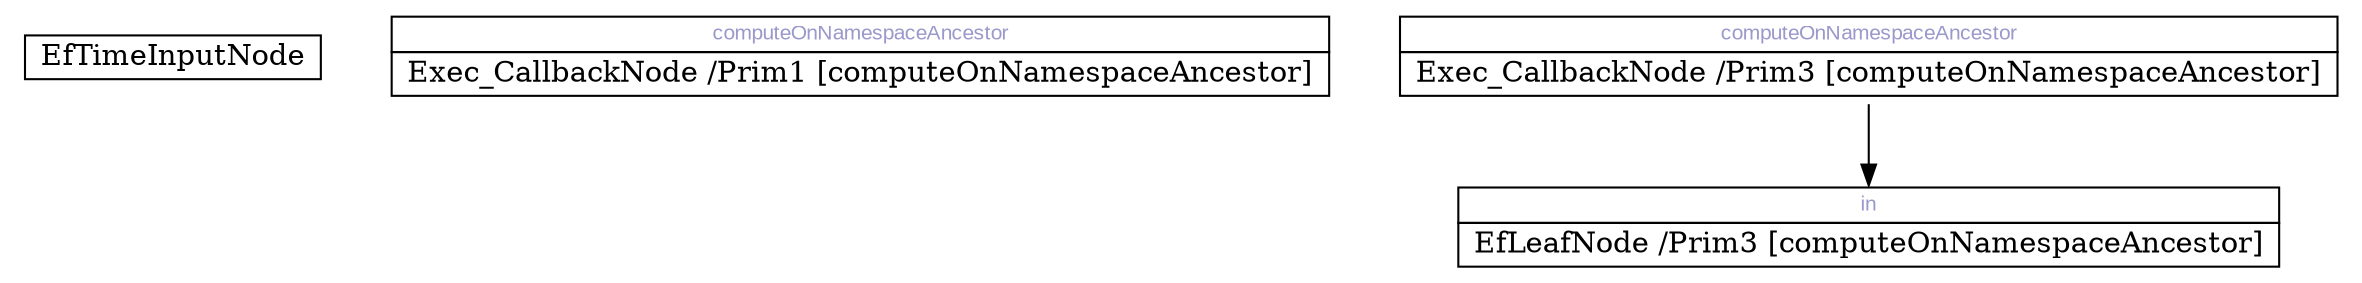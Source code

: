 digraph network {
	rankdir=TB;
	page="8.5, 11";

	node [shape=plaintext];
		"0x7fe735315840" [label=<
		<TABLE BORDER="0" CELLBORDER="1" CELLSPACING="0">
			<TR><TD COLSPAN="1"> EfTimeInputNode </TD></TR>
		</TABLE>>];
	node [shape=plaintext];
		"0x7fe72f9a60f0" [label=<
		<TABLE BORDER="0" CELLBORDER="1" CELLSPACING="0">
			<TR><TD PORT="0x7fe7352b0460" COLSPAN="1"><FONT POINT-SIZE="10" FACE="Arial" COLOR="#9999cc">computeOnNamespaceAncestor</FONT></TD></TR>
			<TR><TD COLSPAN="1"> Exec_CallbackNode /Prim1 [computeOnNamespaceAncestor] </TD></TR>
		</TABLE>>];
	node [shape=plaintext];
		"0x7fe72f9a62b0" [label=<
		<TABLE BORDER="0" CELLBORDER="1" CELLSPACING="0">
			<TR><TD PORT="0x7fe7352af620" COLSPAN="1"><FONT POINT-SIZE="10" FACE="Arial" COLOR="#9999cc">computeOnNamespaceAncestor</FONT></TD></TR>
			<TR><TD COLSPAN="1"> Exec_CallbackNode /Prim3 [computeOnNamespaceAncestor] </TD></TR>
		</TABLE>>];
	node [shape=plaintext];
		"0x7fe735315cf0" [label=<
		<TABLE BORDER="0" CELLBORDER="1" CELLSPACING="0">
			<TR><TD PORT="0x7fe7352af5f0" COLSPAN="1"><FONT POINT-SIZE="10" FACE="Arial" COLOR="#9999cc">in</FONT></TD></TR>
			<TR><TD COLSPAN="1"> EfLeafNode /Prim3 [computeOnNamespaceAncestor] </TD></TR>
		</TABLE>>];
		"0x7fe72f9a62b0" -> "0x7fe735315cf0":"0x7fe7352af5f0":n;
}
